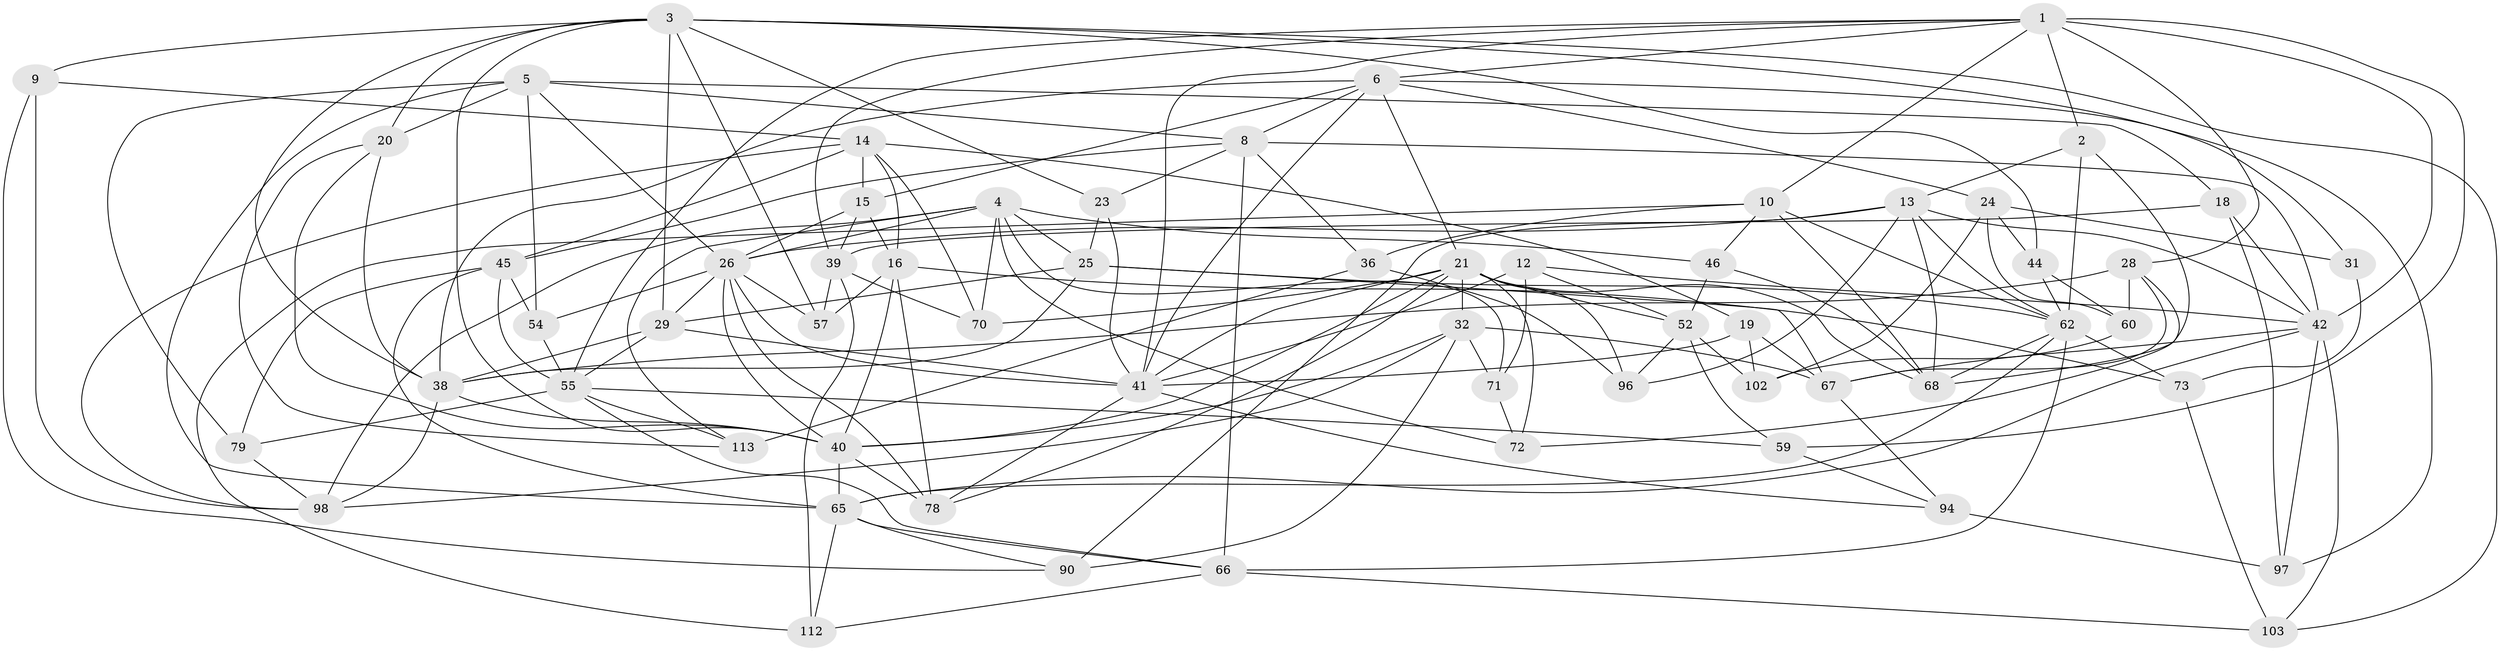 // original degree distribution, {4: 1.0}
// Generated by graph-tools (version 1.1) at 2025/20/03/04/25 18:20:34]
// undirected, 61 vertices, 174 edges
graph export_dot {
graph [start="1"]
  node [color=gray90,style=filled];
  1 [super="+110+58+17"];
  2;
  3 [super="+91+122+49"];
  4 [super="+100+35"];
  5 [super="+22+80"];
  6 [super="+7"];
  8 [super="+30"];
  9;
  10 [super="+99"];
  12;
  13 [super="+47"];
  14 [super="+74+86"];
  15 [super="+109"];
  16 [super="+50"];
  18;
  19;
  20 [super="+118"];
  21 [super="+64+33+53"];
  23;
  24 [super="+111"];
  25 [super="+81"];
  26 [super="+75+27"];
  28 [super="+87"];
  29 [super="+34"];
  31;
  32 [super="+121"];
  36;
  38 [super="+56+104"];
  39 [super="+89"];
  40 [super="+76+43"];
  41 [super="+107+61+69"];
  42 [super="+101+119+108"];
  44;
  45 [super="+51"];
  46;
  52 [super="+82"];
  54;
  55 [super="+116+93"];
  57;
  59;
  60;
  62 [super="+106+95+84"];
  65 [super="+85"];
  66 [super="+83"];
  67 [super="+120"];
  68 [super="+92"];
  70;
  71;
  72;
  73;
  78 [super="+105"];
  79;
  90;
  94;
  96;
  97;
  98 [super="+114"];
  102;
  103;
  112;
  113;
  1 -- 2;
  1 -- 59;
  1 -- 28 [weight=2];
  1 -- 39;
  1 -- 42;
  1 -- 10;
  1 -- 6;
  1 -- 55;
  1 -- 41;
  2 -- 68;
  2 -- 62;
  2 -- 13;
  3 -- 9;
  3 -- 44;
  3 -- 23;
  3 -- 57;
  3 -- 29;
  3 -- 103;
  3 -- 31;
  3 -- 20;
  3 -- 38;
  3 -- 40;
  4 -- 71;
  4 -- 72;
  4 -- 113;
  4 -- 70;
  4 -- 25;
  4 -- 46;
  4 -- 26;
  4 -- 98;
  5 -- 20 [weight=2];
  5 -- 54;
  5 -- 8;
  5 -- 18;
  5 -- 65;
  5 -- 26;
  5 -- 79;
  6 -- 97;
  6 -- 8;
  6 -- 38;
  6 -- 24;
  6 -- 41;
  6 -- 15;
  6 -- 21;
  8 -- 23;
  8 -- 45;
  8 -- 66;
  8 -- 36;
  8 -- 42 [weight=2];
  9 -- 90;
  9 -- 14;
  9 -- 98;
  10 -- 68;
  10 -- 36;
  10 -- 62;
  10 -- 112;
  10 -- 46;
  12 -- 42;
  12 -- 52;
  12 -- 71;
  12 -- 41;
  13 -- 96;
  13 -- 90;
  13 -- 26;
  13 -- 68;
  13 -- 62 [weight=2];
  13 -- 42;
  14 -- 19;
  14 -- 70;
  14 -- 16;
  14 -- 45;
  14 -- 15 [weight=2];
  14 -- 98;
  15 -- 26;
  15 -- 16;
  15 -- 39;
  16 -- 57;
  16 -- 73;
  16 -- 40;
  16 -- 78;
  18 -- 97;
  18 -- 42;
  18 -- 39;
  19 -- 102;
  19 -- 41;
  19 -- 67;
  20 -- 113;
  20 -- 40;
  20 -- 38;
  21 -- 32;
  21 -- 72;
  21 -- 40;
  21 -- 41;
  21 -- 52;
  21 -- 78;
  21 -- 68;
  21 -- 96;
  21 -- 70;
  23 -- 25;
  23 -- 41;
  24 -- 44;
  24 -- 31 [weight=2];
  24 -- 60;
  24 -- 102;
  25 -- 62;
  25 -- 29;
  25 -- 38;
  25 -- 67;
  26 -- 54;
  26 -- 29;
  26 -- 41;
  26 -- 78 [weight=2];
  26 -- 57;
  26 -- 40 [weight=2];
  28 -- 60;
  28 -- 72;
  28 -- 38;
  28 -- 67;
  29 -- 55;
  29 -- 38;
  29 -- 41;
  31 -- 73;
  32 -- 71;
  32 -- 67;
  32 -- 40;
  32 -- 90;
  32 -- 98;
  36 -- 113;
  36 -- 96;
  38 -- 98;
  38 -- 40;
  39 -- 112;
  39 -- 57;
  39 -- 70;
  40 -- 65;
  40 -- 78;
  41 -- 94;
  41 -- 78;
  42 -- 65;
  42 -- 103;
  42 -- 97;
  42 -- 67;
  44 -- 60;
  44 -- 62;
  45 -- 79;
  45 -- 65;
  45 -- 54;
  45 -- 55;
  46 -- 52;
  46 -- 68;
  52 -- 102;
  52 -- 96;
  52 -- 59;
  54 -- 55;
  55 -- 113;
  55 -- 59;
  55 -- 66;
  55 -- 79;
  59 -- 94;
  60 -- 102;
  62 -- 65;
  62 -- 73;
  62 -- 66;
  62 -- 68;
  65 -- 112;
  65 -- 66;
  65 -- 90;
  66 -- 112;
  66 -- 103;
  67 -- 94;
  71 -- 72;
  73 -- 103;
  79 -- 98;
  94 -- 97;
}
